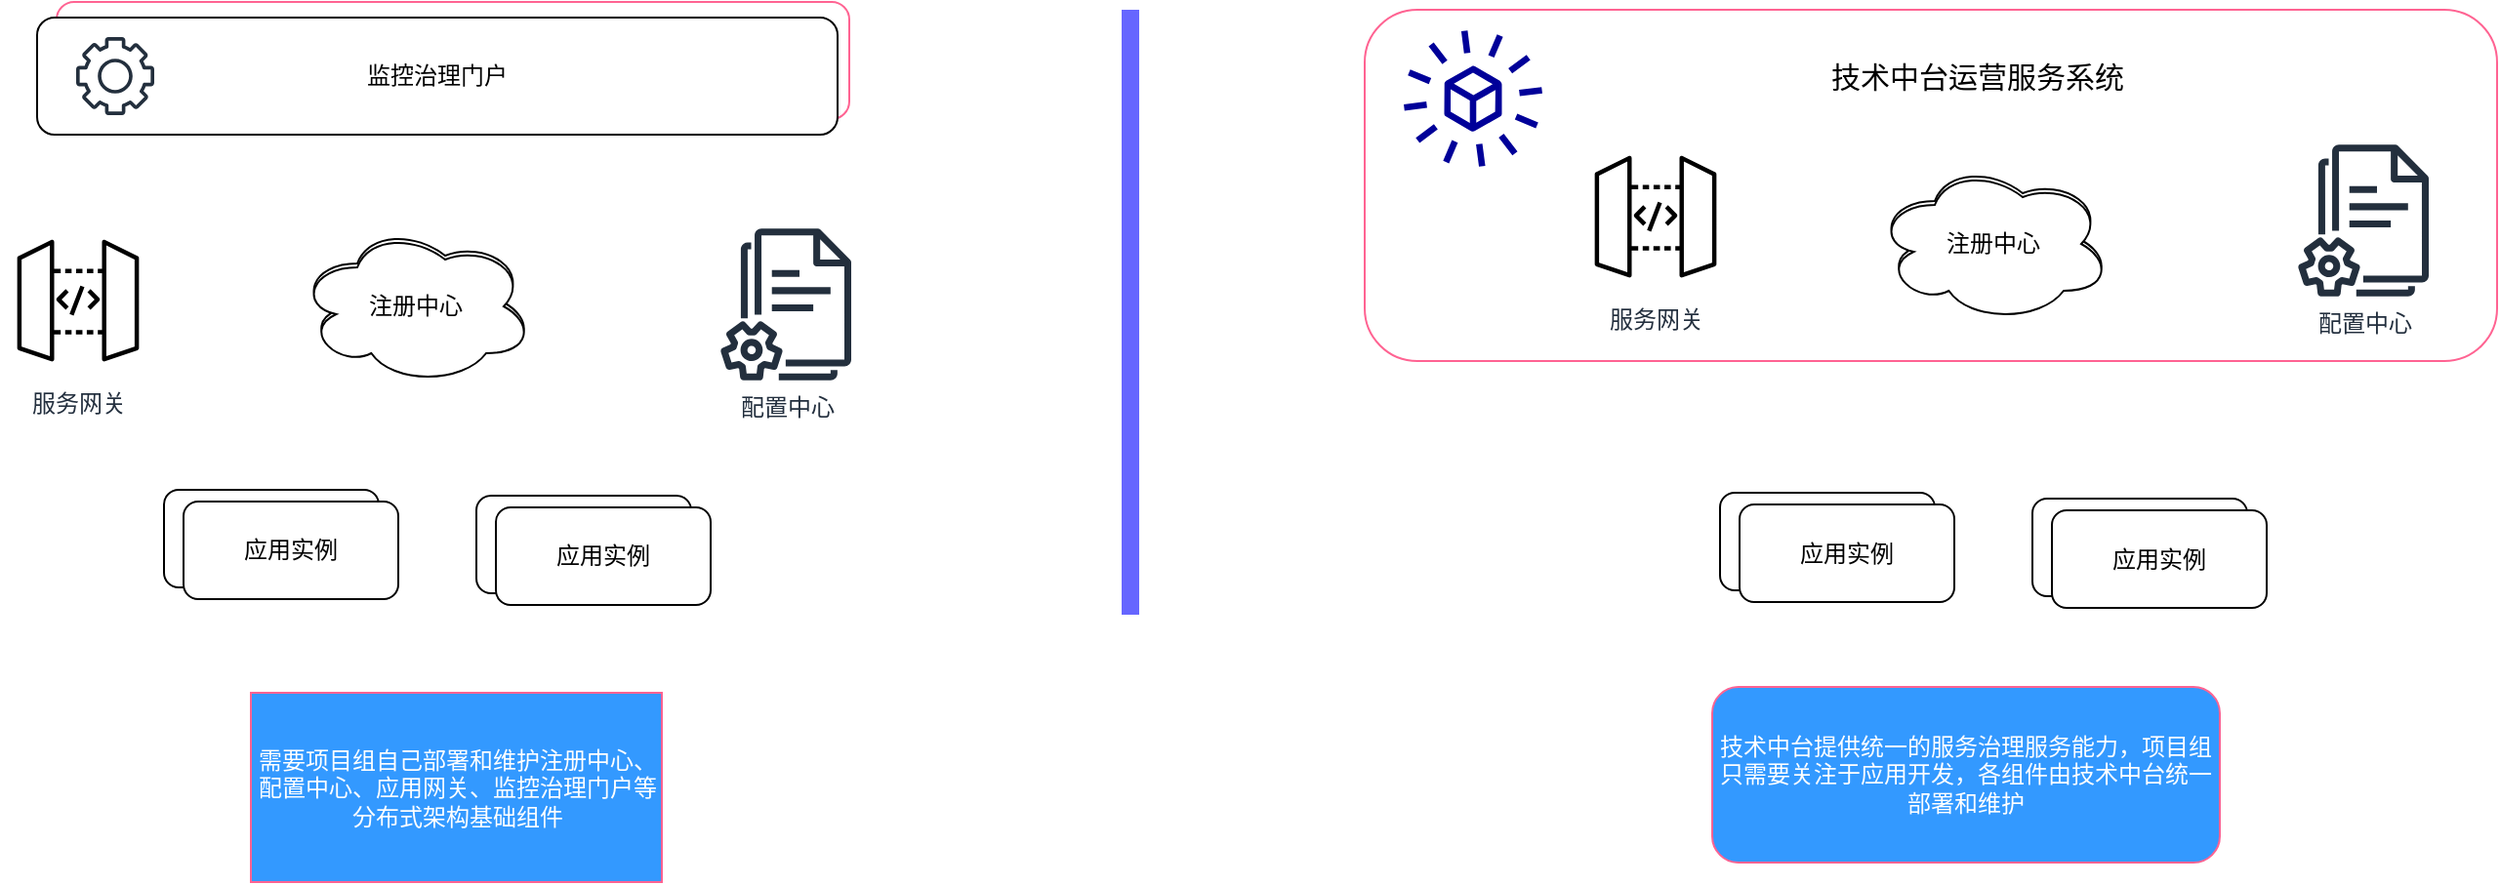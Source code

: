 <mxfile version="16.6.2" type="github">
  <diagram id="JiGCV27MPA_2CdQ_huYr" name="Page-1">
    <mxGraphModel dx="946" dy="516" grid="1" gridSize="10" guides="1" tooltips="1" connect="1" arrows="1" fold="1" page="1" pageScale="1" pageWidth="827" pageHeight="1169" math="0" shadow="0">
      <root>
        <mxCell id="0" />
        <mxCell id="1" parent="0" />
        <mxCell id="2ANnBcZG1IqBUi7rHIKL-36" value="" style="rounded=1;whiteSpace=wrap;html=1;sketch=0;fontSize=13;fontColor=#FFFFFF;strokeColor=#FF6392;fillColor=#FFFFFF;" vertex="1" parent="1">
          <mxGeometry x="170" y="6" width="406" height="60" as="geometry" />
        </mxCell>
        <mxCell id="2ANnBcZG1IqBUi7rHIKL-7" value="" style="ellipse;shape=cloud;whiteSpace=wrap;html=1;fillColor=none;gradientColor=#ffffff;" vertex="1" parent="1">
          <mxGeometry x="294" y="120" width="120" height="80" as="geometry" />
        </mxCell>
        <mxCell id="2ANnBcZG1IqBUi7rHIKL-8" value="&lt;font color=&quot;#000000&quot;&gt;注册中心&lt;/font&gt;" style="ellipse;shape=cloud;whiteSpace=wrap;html=1;fontColor=#FFFFFF;fillColor=#FFFFFF;gradientColor=#ffffff;" vertex="1" parent="1">
          <mxGeometry x="294" y="122" width="120" height="80" as="geometry" />
        </mxCell>
        <mxCell id="2ANnBcZG1IqBUi7rHIKL-9" value="应用实例" style="rounded=1;whiteSpace=wrap;html=1;fontColor=#000000;fillColor=#FFFFFF;gradientColor=#ffffff;" vertex="1" parent="1">
          <mxGeometry x="225" y="256" width="110" height="50" as="geometry" />
        </mxCell>
        <mxCell id="2ANnBcZG1IqBUi7rHIKL-10" value="应用实例" style="rounded=1;whiteSpace=wrap;html=1;fontColor=#000000;fillColor=#FFFFFF;gradientColor=#ffffff;" vertex="1" parent="1">
          <mxGeometry x="235" y="262" width="110" height="50" as="geometry" />
        </mxCell>
        <mxCell id="2ANnBcZG1IqBUi7rHIKL-13" value="监控治理门户" style="rounded=1;whiteSpace=wrap;html=1;fontColor=#000000;fillColor=#FFFFFF;gradientColor=#ffffff;" vertex="1" parent="1">
          <mxGeometry x="160" y="14" width="410" height="60" as="geometry" />
        </mxCell>
        <mxCell id="2ANnBcZG1IqBUi7rHIKL-15" value="" style="sketch=0;outlineConnect=0;fontColor=#232F3E;gradientColor=none;fillColor=#232F3D;strokeColor=none;dashed=0;verticalLabelPosition=bottom;verticalAlign=top;align=center;html=1;fontSize=12;fontStyle=0;aspect=fixed;pointerEvents=1;shape=mxgraph.aws4.gear;" vertex="1" parent="1">
          <mxGeometry x="180" y="24" width="40" height="40" as="geometry" />
        </mxCell>
        <mxCell id="2ANnBcZG1IqBUi7rHIKL-16" value="应用实例" style="rounded=1;whiteSpace=wrap;html=1;fontColor=#000000;fillColor=#FFFFFF;gradientColor=#ffffff;" vertex="1" parent="1">
          <mxGeometry x="385" y="259" width="110" height="50" as="geometry" />
        </mxCell>
        <mxCell id="2ANnBcZG1IqBUi7rHIKL-17" value="应用实例" style="rounded=1;whiteSpace=wrap;html=1;fontColor=#000000;fillColor=#FFFFFF;gradientColor=#ffffff;" vertex="1" parent="1">
          <mxGeometry x="395" y="265" width="110" height="50" as="geometry" />
        </mxCell>
        <mxCell id="2ANnBcZG1IqBUi7rHIKL-19" value="配置中心" style="sketch=0;outlineConnect=0;fontColor=#232F3E;gradientColor=none;fillColor=#232F3D;strokeColor=none;dashed=0;verticalLabelPosition=bottom;verticalAlign=top;align=center;html=1;fontSize=12;fontStyle=0;aspect=fixed;pointerEvents=1;shape=mxgraph.aws4.documents2;" vertex="1" parent="1">
          <mxGeometry x="510" y="122" width="67" height="78" as="geometry" />
        </mxCell>
        <mxCell id="2ANnBcZG1IqBUi7rHIKL-20" value="服务网关" style="sketch=0;points=[[0,0,0],[0.25,0,0],[0.5,0,0],[0.75,0,0],[1,0,0],[0,1,0],[0.25,1,0],[0.5,1,0],[0.75,1,0],[1,1,0],[0,0.25,0],[0,0.5,0],[0,0.75,0],[1,0.25,0],[1,0.5,0],[1,0.75,0]];outlineConnect=0;fontColor=#232F3E;gradientColor=#FFFFFF;gradientDirection=north;fillColor=#FFFFFF;strokeColor=#000000;dashed=0;verticalLabelPosition=bottom;verticalAlign=top;align=center;html=1;fontSize=12;fontStyle=0;aspect=fixed;shape=mxgraph.aws4.resourceIcon;resIcon=mxgraph.aws4.api_gateway;" vertex="1" parent="1">
          <mxGeometry x="142" y="120" width="78" height="78" as="geometry" />
        </mxCell>
        <mxCell id="2ANnBcZG1IqBUi7rHIKL-34" value="&lt;font&gt;&lt;font color=&quot;#ffffff&quot;&gt;需要项目组自己部署和维护注册中心、配置中心、应用网关、监控治理门户等分布式架构基础组件&lt;/font&gt;&lt;br&gt;&lt;/font&gt;" style="rounded=1;whiteSpace=wrap;html=1;sketch=0;fontColor=#5AA9E6;strokeColor=#FF6392;fillColor=#3399FF;arcSize=0;" vertex="1" parent="1">
          <mxGeometry x="269.5" y="360" width="210.5" height="97" as="geometry" />
        </mxCell>
        <mxCell id="2ANnBcZG1IqBUi7rHIKL-35" value="" style="endArrow=none;html=1;rounded=1;sketch=0;fontSize=13;fontColor=#FFFFFF;strokeColor=#6666FF;fillColor=#FFE45E;curved=0;strokeWidth=9;" edge="1" parent="1">
          <mxGeometry width="50" height="50" relative="1" as="geometry">
            <mxPoint x="720" y="320" as="sourcePoint" />
            <mxPoint x="720" y="10" as="targetPoint" />
          </mxGeometry>
        </mxCell>
        <mxCell id="2ANnBcZG1IqBUi7rHIKL-37" value="" style="rounded=1;whiteSpace=wrap;html=1;sketch=0;fontSize=13;fontColor=#FFFFFF;strokeColor=#FF6392;fillColor=#FFFFFF;" vertex="1" parent="1">
          <mxGeometry x="840" y="10" width="580" height="180" as="geometry" />
        </mxCell>
        <mxCell id="2ANnBcZG1IqBUi7rHIKL-38" value="" style="sketch=0;outlineConnect=0;fontColor=#232F3E;gradientColor=none;fillColor=#000099;strokeColor=none;dashed=0;verticalLabelPosition=bottom;verticalAlign=top;align=center;html=1;fontSize=12;fontStyle=0;aspect=fixed;pointerEvents=1;shape=mxgraph.aws4.eventbridge_saas_partner_event_bus_resource;rounded=1;" vertex="1" parent="1">
          <mxGeometry x="860" y="20" width="71" height="71" as="geometry" />
        </mxCell>
        <mxCell id="2ANnBcZG1IqBUi7rHIKL-39" value="" style="ellipse;shape=cloud;whiteSpace=wrap;html=1;fillColor=none;gradientColor=#ffffff;" vertex="1" parent="1">
          <mxGeometry x="1102" y="88" width="120" height="80" as="geometry" />
        </mxCell>
        <mxCell id="2ANnBcZG1IqBUi7rHIKL-40" value="&lt;font color=&quot;#000000&quot;&gt;注册中心&lt;/font&gt;" style="ellipse;shape=cloud;whiteSpace=wrap;html=1;fontColor=#FFFFFF;fillColor=#FFFFFF;gradientColor=#ffffff;" vertex="1" parent="1">
          <mxGeometry x="1102" y="90" width="120" height="80" as="geometry" />
        </mxCell>
        <mxCell id="2ANnBcZG1IqBUi7rHIKL-41" value="配置中心" style="sketch=0;outlineConnect=0;fontColor=#232F3E;gradientColor=none;fillColor=#232F3D;strokeColor=none;dashed=0;verticalLabelPosition=bottom;verticalAlign=top;align=center;html=1;fontSize=12;fontStyle=0;aspect=fixed;pointerEvents=1;shape=mxgraph.aws4.documents2;" vertex="1" parent="1">
          <mxGeometry x="1318" y="79" width="67" height="78" as="geometry" />
        </mxCell>
        <mxCell id="2ANnBcZG1IqBUi7rHIKL-42" value="服务网关" style="sketch=0;points=[[0,0,0],[0.25,0,0],[0.5,0,0],[0.75,0,0],[1,0,0],[0,1,0],[0.25,1,0],[0.5,1,0],[0.75,1,0],[1,1,0],[0,0.25,0],[0,0.5,0],[0,0.75,0],[1,0.25,0],[1,0.5,0],[1,0.75,0]];outlineConnect=0;fontColor=#232F3E;gradientColor=#FFFFFF;gradientDirection=north;fillColor=#FFFFFF;strokeColor=#000000;dashed=0;verticalLabelPosition=bottom;verticalAlign=top;align=center;html=1;fontSize=12;fontStyle=0;aspect=fixed;shape=mxgraph.aws4.resourceIcon;resIcon=mxgraph.aws4.api_gateway;" vertex="1" parent="1">
          <mxGeometry x="950" y="77" width="78" height="78" as="geometry" />
        </mxCell>
        <mxCell id="2ANnBcZG1IqBUi7rHIKL-45" value="&lt;font color=&quot;#000000&quot; style=&quot;font-size: 15px&quot;&gt;技术中台运营服务系统&lt;/font&gt;" style="text;html=1;strokeColor=none;fillColor=none;align=center;verticalAlign=middle;whiteSpace=wrap;rounded=0;sketch=0;fontSize=13;fontColor=#FFFFFF;" vertex="1" parent="1">
          <mxGeometry x="1070" y="29" width="168" height="30" as="geometry" />
        </mxCell>
        <mxCell id="2ANnBcZG1IqBUi7rHIKL-46" value="应用实例" style="rounded=1;whiteSpace=wrap;html=1;fontColor=#000000;fillColor=#FFFFFF;gradientColor=#ffffff;" vertex="1" parent="1">
          <mxGeometry x="1022" y="257.5" width="110" height="50" as="geometry" />
        </mxCell>
        <mxCell id="2ANnBcZG1IqBUi7rHIKL-47" value="应用实例" style="rounded=1;whiteSpace=wrap;html=1;fontColor=#000000;fillColor=#FFFFFF;gradientColor=#ffffff;" vertex="1" parent="1">
          <mxGeometry x="1032" y="263.5" width="110" height="50" as="geometry" />
        </mxCell>
        <mxCell id="2ANnBcZG1IqBUi7rHIKL-48" value="应用实例" style="rounded=1;whiteSpace=wrap;html=1;fontColor=#000000;fillColor=#FFFFFF;gradientColor=#ffffff;" vertex="1" parent="1">
          <mxGeometry x="1182" y="260.5" width="110" height="50" as="geometry" />
        </mxCell>
        <mxCell id="2ANnBcZG1IqBUi7rHIKL-49" value="应用实例" style="rounded=1;whiteSpace=wrap;html=1;fontColor=#000000;fillColor=#FFFFFF;gradientColor=#ffffff;" vertex="1" parent="1">
          <mxGeometry x="1192" y="266.5" width="110" height="50" as="geometry" />
        </mxCell>
        <mxCell id="2ANnBcZG1IqBUi7rHIKL-50" value="&lt;font color=&quot;#ffffff&quot;&gt;技术中台提供统一的服务治理服务能力，项目组只需要关注于应用开发，各组件由技术中台统一部署和维护&lt;/font&gt;" style="rounded=1;whiteSpace=wrap;html=1;sketch=0;fontColor=#5AA9E6;strokeColor=#FF6392;fillColor=#3399FF;" vertex="1" parent="1">
          <mxGeometry x="1018" y="357" width="260" height="90" as="geometry" />
        </mxCell>
      </root>
    </mxGraphModel>
  </diagram>
</mxfile>
